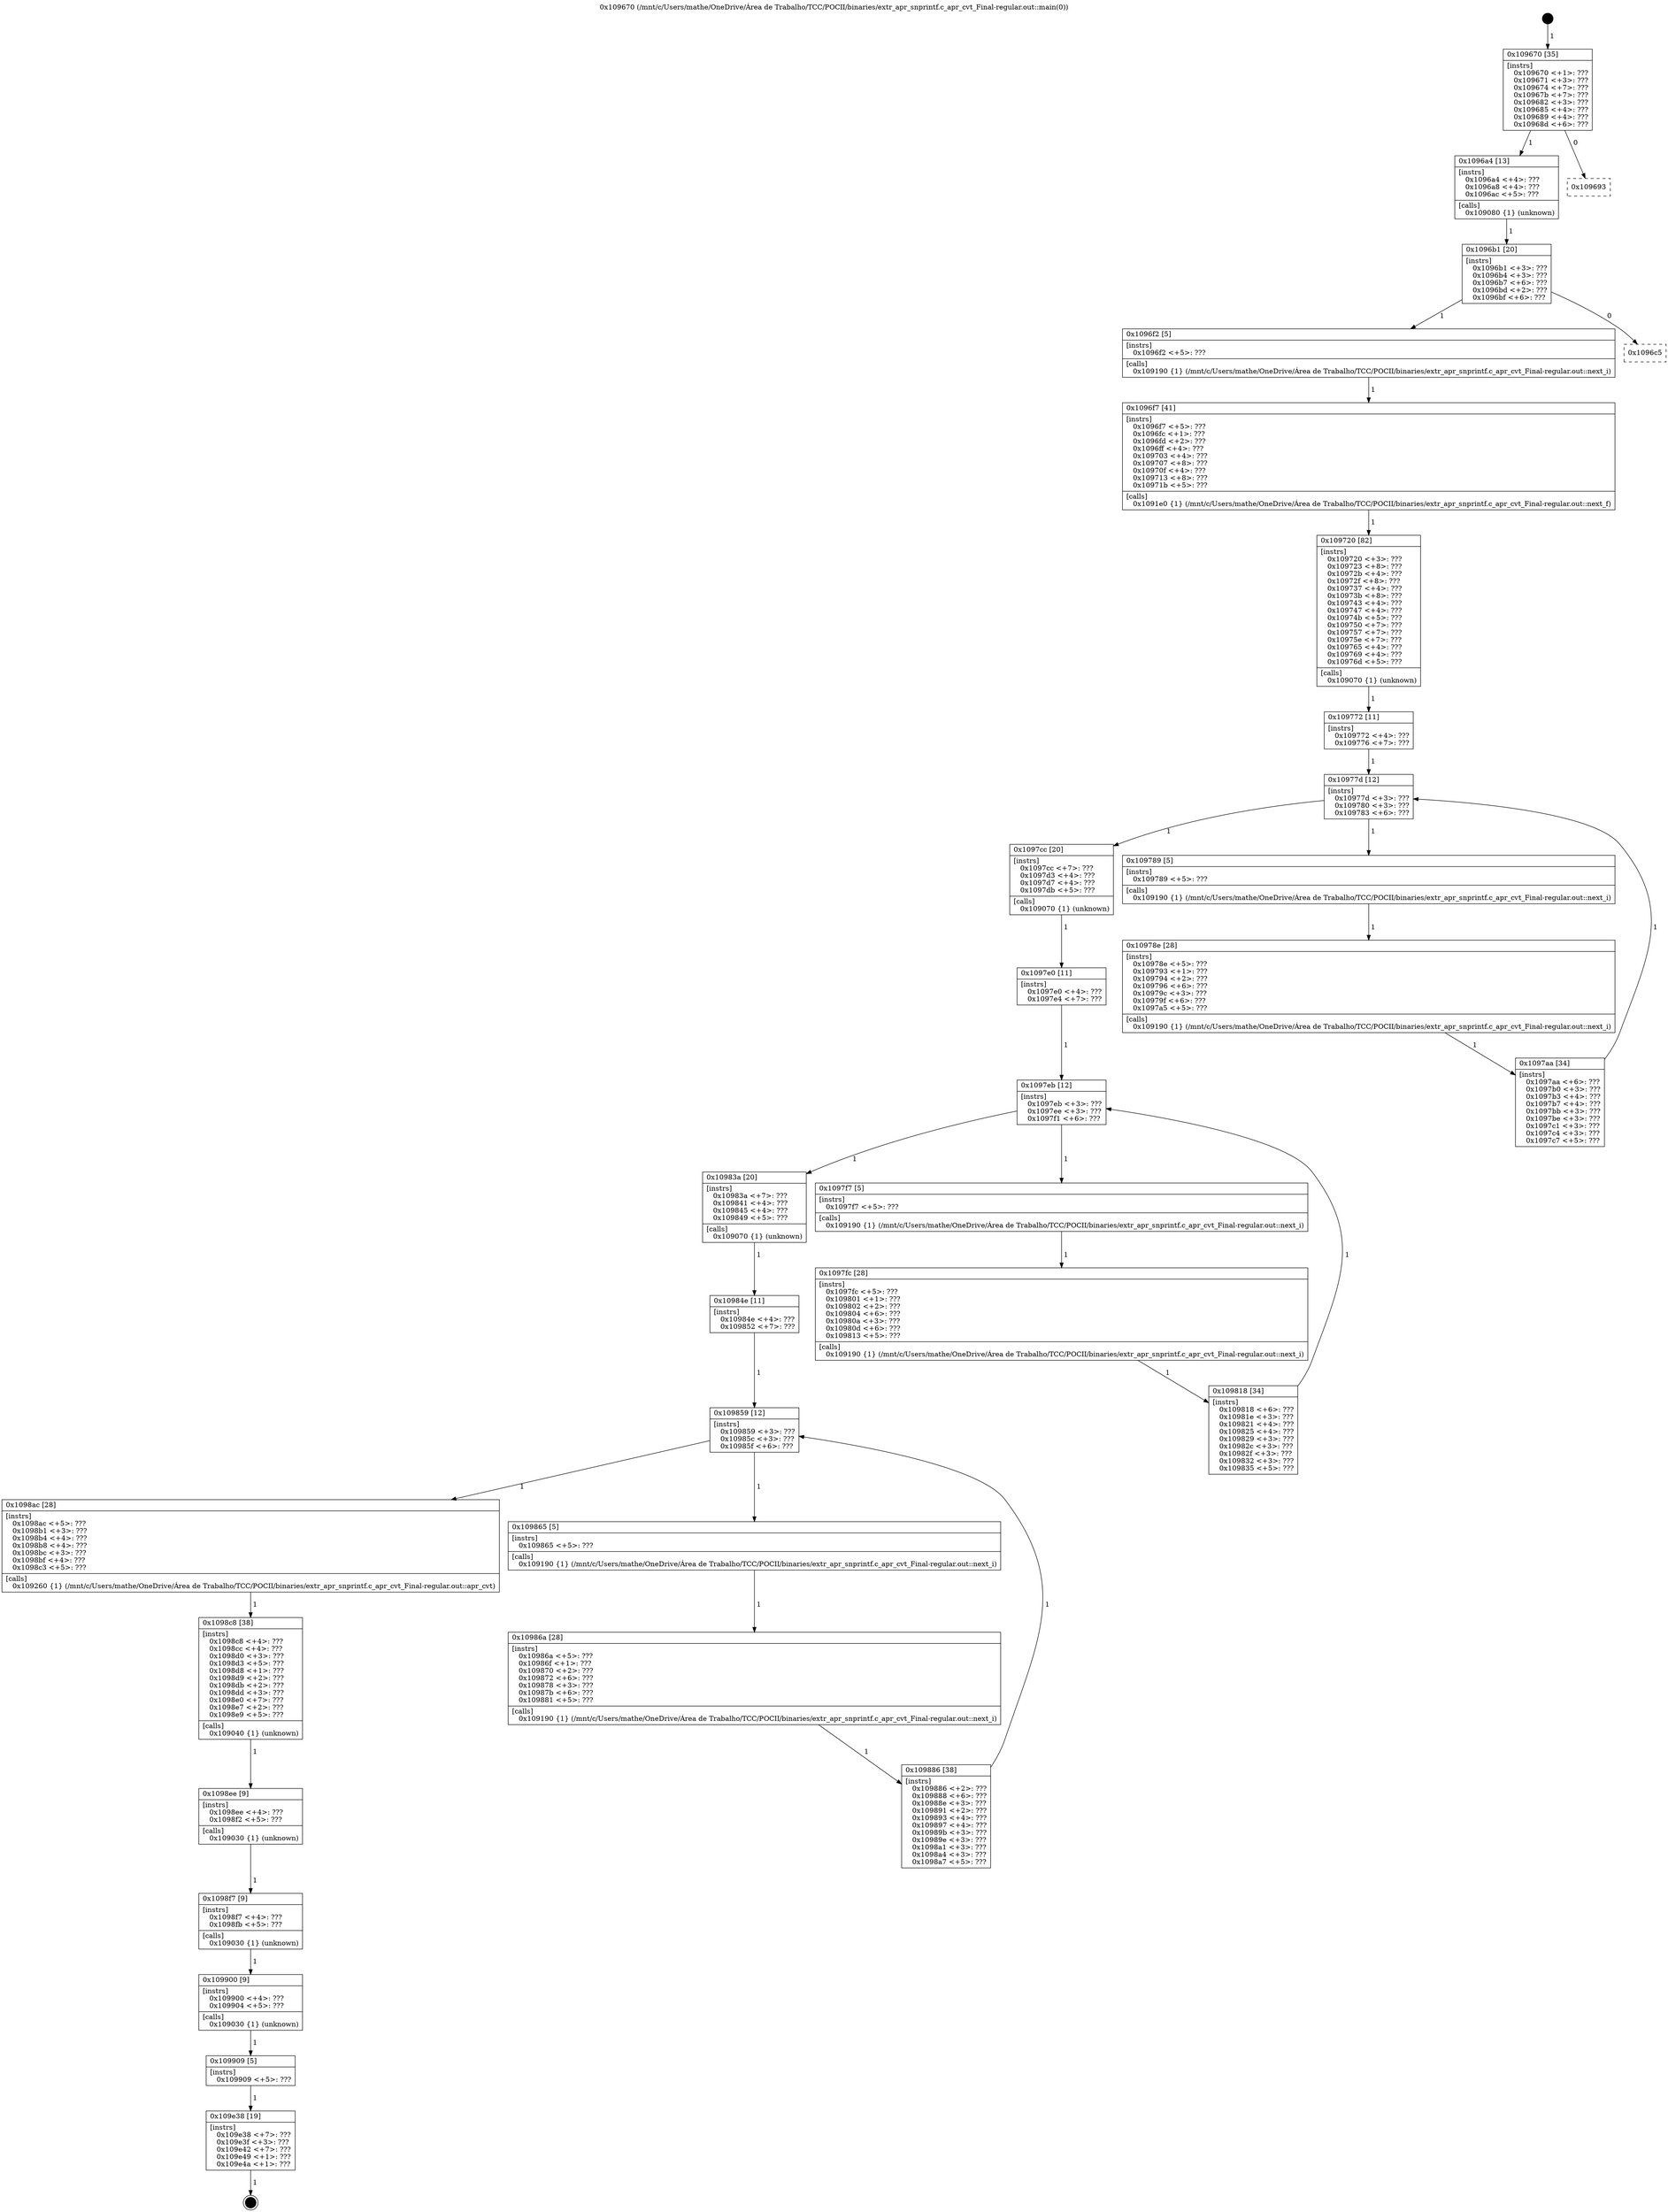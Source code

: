 digraph "0x109670" {
  label = "0x109670 (/mnt/c/Users/mathe/OneDrive/Área de Trabalho/TCC/POCII/binaries/extr_apr_snprintf.c_apr_cvt_Final-regular.out::main(0))"
  labelloc = "t"
  node[shape=record]

  Entry [label="",width=0.3,height=0.3,shape=circle,fillcolor=black,style=filled]
  "0x109670" [label="{
     0x109670 [35]\l
     | [instrs]\l
     &nbsp;&nbsp;0x109670 \<+1\>: ???\l
     &nbsp;&nbsp;0x109671 \<+3\>: ???\l
     &nbsp;&nbsp;0x109674 \<+7\>: ???\l
     &nbsp;&nbsp;0x10967b \<+7\>: ???\l
     &nbsp;&nbsp;0x109682 \<+3\>: ???\l
     &nbsp;&nbsp;0x109685 \<+4\>: ???\l
     &nbsp;&nbsp;0x109689 \<+4\>: ???\l
     &nbsp;&nbsp;0x10968d \<+6\>: ???\l
  }"]
  "0x1096a4" [label="{
     0x1096a4 [13]\l
     | [instrs]\l
     &nbsp;&nbsp;0x1096a4 \<+4\>: ???\l
     &nbsp;&nbsp;0x1096a8 \<+4\>: ???\l
     &nbsp;&nbsp;0x1096ac \<+5\>: ???\l
     | [calls]\l
     &nbsp;&nbsp;0x109080 \{1\} (unknown)\l
  }"]
  "0x109693" [label="{
     0x109693\l
  }", style=dashed]
  "0x1096b1" [label="{
     0x1096b1 [20]\l
     | [instrs]\l
     &nbsp;&nbsp;0x1096b1 \<+3\>: ???\l
     &nbsp;&nbsp;0x1096b4 \<+3\>: ???\l
     &nbsp;&nbsp;0x1096b7 \<+6\>: ???\l
     &nbsp;&nbsp;0x1096bd \<+2\>: ???\l
     &nbsp;&nbsp;0x1096bf \<+6\>: ???\l
  }"]
  "0x1096f2" [label="{
     0x1096f2 [5]\l
     | [instrs]\l
     &nbsp;&nbsp;0x1096f2 \<+5\>: ???\l
     | [calls]\l
     &nbsp;&nbsp;0x109190 \{1\} (/mnt/c/Users/mathe/OneDrive/Área de Trabalho/TCC/POCII/binaries/extr_apr_snprintf.c_apr_cvt_Final-regular.out::next_i)\l
  }"]
  "0x1096c5" [label="{
     0x1096c5\l
  }", style=dashed]
  "0x1096f7" [label="{
     0x1096f7 [41]\l
     | [instrs]\l
     &nbsp;&nbsp;0x1096f7 \<+5\>: ???\l
     &nbsp;&nbsp;0x1096fc \<+1\>: ???\l
     &nbsp;&nbsp;0x1096fd \<+2\>: ???\l
     &nbsp;&nbsp;0x1096ff \<+4\>: ???\l
     &nbsp;&nbsp;0x109703 \<+4\>: ???\l
     &nbsp;&nbsp;0x109707 \<+8\>: ???\l
     &nbsp;&nbsp;0x10970f \<+4\>: ???\l
     &nbsp;&nbsp;0x109713 \<+8\>: ???\l
     &nbsp;&nbsp;0x10971b \<+5\>: ???\l
     | [calls]\l
     &nbsp;&nbsp;0x1091e0 \{1\} (/mnt/c/Users/mathe/OneDrive/Área de Trabalho/TCC/POCII/binaries/extr_apr_snprintf.c_apr_cvt_Final-regular.out::next_f)\l
  }"]
  "0x109720" [label="{
     0x109720 [82]\l
     | [instrs]\l
     &nbsp;&nbsp;0x109720 \<+3\>: ???\l
     &nbsp;&nbsp;0x109723 \<+8\>: ???\l
     &nbsp;&nbsp;0x10972b \<+4\>: ???\l
     &nbsp;&nbsp;0x10972f \<+8\>: ???\l
     &nbsp;&nbsp;0x109737 \<+4\>: ???\l
     &nbsp;&nbsp;0x10973b \<+8\>: ???\l
     &nbsp;&nbsp;0x109743 \<+4\>: ???\l
     &nbsp;&nbsp;0x109747 \<+4\>: ???\l
     &nbsp;&nbsp;0x10974b \<+5\>: ???\l
     &nbsp;&nbsp;0x109750 \<+7\>: ???\l
     &nbsp;&nbsp;0x109757 \<+7\>: ???\l
     &nbsp;&nbsp;0x10975e \<+7\>: ???\l
     &nbsp;&nbsp;0x109765 \<+4\>: ???\l
     &nbsp;&nbsp;0x109769 \<+4\>: ???\l
     &nbsp;&nbsp;0x10976d \<+5\>: ???\l
     | [calls]\l
     &nbsp;&nbsp;0x109070 \{1\} (unknown)\l
  }"]
  "0x10977d" [label="{
     0x10977d [12]\l
     | [instrs]\l
     &nbsp;&nbsp;0x10977d \<+3\>: ???\l
     &nbsp;&nbsp;0x109780 \<+3\>: ???\l
     &nbsp;&nbsp;0x109783 \<+6\>: ???\l
  }"]
  "0x1097cc" [label="{
     0x1097cc [20]\l
     | [instrs]\l
     &nbsp;&nbsp;0x1097cc \<+7\>: ???\l
     &nbsp;&nbsp;0x1097d3 \<+4\>: ???\l
     &nbsp;&nbsp;0x1097d7 \<+4\>: ???\l
     &nbsp;&nbsp;0x1097db \<+5\>: ???\l
     | [calls]\l
     &nbsp;&nbsp;0x109070 \{1\} (unknown)\l
  }"]
  "0x109789" [label="{
     0x109789 [5]\l
     | [instrs]\l
     &nbsp;&nbsp;0x109789 \<+5\>: ???\l
     | [calls]\l
     &nbsp;&nbsp;0x109190 \{1\} (/mnt/c/Users/mathe/OneDrive/Área de Trabalho/TCC/POCII/binaries/extr_apr_snprintf.c_apr_cvt_Final-regular.out::next_i)\l
  }"]
  "0x10978e" [label="{
     0x10978e [28]\l
     | [instrs]\l
     &nbsp;&nbsp;0x10978e \<+5\>: ???\l
     &nbsp;&nbsp;0x109793 \<+1\>: ???\l
     &nbsp;&nbsp;0x109794 \<+2\>: ???\l
     &nbsp;&nbsp;0x109796 \<+6\>: ???\l
     &nbsp;&nbsp;0x10979c \<+3\>: ???\l
     &nbsp;&nbsp;0x10979f \<+6\>: ???\l
     &nbsp;&nbsp;0x1097a5 \<+5\>: ???\l
     | [calls]\l
     &nbsp;&nbsp;0x109190 \{1\} (/mnt/c/Users/mathe/OneDrive/Área de Trabalho/TCC/POCII/binaries/extr_apr_snprintf.c_apr_cvt_Final-regular.out::next_i)\l
  }"]
  "0x1097aa" [label="{
     0x1097aa [34]\l
     | [instrs]\l
     &nbsp;&nbsp;0x1097aa \<+6\>: ???\l
     &nbsp;&nbsp;0x1097b0 \<+3\>: ???\l
     &nbsp;&nbsp;0x1097b3 \<+4\>: ???\l
     &nbsp;&nbsp;0x1097b7 \<+4\>: ???\l
     &nbsp;&nbsp;0x1097bb \<+3\>: ???\l
     &nbsp;&nbsp;0x1097be \<+3\>: ???\l
     &nbsp;&nbsp;0x1097c1 \<+3\>: ???\l
     &nbsp;&nbsp;0x1097c4 \<+3\>: ???\l
     &nbsp;&nbsp;0x1097c7 \<+5\>: ???\l
  }"]
  "0x109772" [label="{
     0x109772 [11]\l
     | [instrs]\l
     &nbsp;&nbsp;0x109772 \<+4\>: ???\l
     &nbsp;&nbsp;0x109776 \<+7\>: ???\l
  }"]
  "0x1097eb" [label="{
     0x1097eb [12]\l
     | [instrs]\l
     &nbsp;&nbsp;0x1097eb \<+3\>: ???\l
     &nbsp;&nbsp;0x1097ee \<+3\>: ???\l
     &nbsp;&nbsp;0x1097f1 \<+6\>: ???\l
  }"]
  "0x10983a" [label="{
     0x10983a [20]\l
     | [instrs]\l
     &nbsp;&nbsp;0x10983a \<+7\>: ???\l
     &nbsp;&nbsp;0x109841 \<+4\>: ???\l
     &nbsp;&nbsp;0x109845 \<+4\>: ???\l
     &nbsp;&nbsp;0x109849 \<+5\>: ???\l
     | [calls]\l
     &nbsp;&nbsp;0x109070 \{1\} (unknown)\l
  }"]
  "0x1097f7" [label="{
     0x1097f7 [5]\l
     | [instrs]\l
     &nbsp;&nbsp;0x1097f7 \<+5\>: ???\l
     | [calls]\l
     &nbsp;&nbsp;0x109190 \{1\} (/mnt/c/Users/mathe/OneDrive/Área de Trabalho/TCC/POCII/binaries/extr_apr_snprintf.c_apr_cvt_Final-regular.out::next_i)\l
  }"]
  "0x1097fc" [label="{
     0x1097fc [28]\l
     | [instrs]\l
     &nbsp;&nbsp;0x1097fc \<+5\>: ???\l
     &nbsp;&nbsp;0x109801 \<+1\>: ???\l
     &nbsp;&nbsp;0x109802 \<+2\>: ???\l
     &nbsp;&nbsp;0x109804 \<+6\>: ???\l
     &nbsp;&nbsp;0x10980a \<+3\>: ???\l
     &nbsp;&nbsp;0x10980d \<+6\>: ???\l
     &nbsp;&nbsp;0x109813 \<+5\>: ???\l
     | [calls]\l
     &nbsp;&nbsp;0x109190 \{1\} (/mnt/c/Users/mathe/OneDrive/Área de Trabalho/TCC/POCII/binaries/extr_apr_snprintf.c_apr_cvt_Final-regular.out::next_i)\l
  }"]
  "0x109818" [label="{
     0x109818 [34]\l
     | [instrs]\l
     &nbsp;&nbsp;0x109818 \<+6\>: ???\l
     &nbsp;&nbsp;0x10981e \<+3\>: ???\l
     &nbsp;&nbsp;0x109821 \<+4\>: ???\l
     &nbsp;&nbsp;0x109825 \<+4\>: ???\l
     &nbsp;&nbsp;0x109829 \<+3\>: ???\l
     &nbsp;&nbsp;0x10982c \<+3\>: ???\l
     &nbsp;&nbsp;0x10982f \<+3\>: ???\l
     &nbsp;&nbsp;0x109832 \<+3\>: ???\l
     &nbsp;&nbsp;0x109835 \<+5\>: ???\l
  }"]
  "0x1097e0" [label="{
     0x1097e0 [11]\l
     | [instrs]\l
     &nbsp;&nbsp;0x1097e0 \<+4\>: ???\l
     &nbsp;&nbsp;0x1097e4 \<+7\>: ???\l
  }"]
  "0x109859" [label="{
     0x109859 [12]\l
     | [instrs]\l
     &nbsp;&nbsp;0x109859 \<+3\>: ???\l
     &nbsp;&nbsp;0x10985c \<+3\>: ???\l
     &nbsp;&nbsp;0x10985f \<+6\>: ???\l
  }"]
  "0x1098ac" [label="{
     0x1098ac [28]\l
     | [instrs]\l
     &nbsp;&nbsp;0x1098ac \<+5\>: ???\l
     &nbsp;&nbsp;0x1098b1 \<+3\>: ???\l
     &nbsp;&nbsp;0x1098b4 \<+4\>: ???\l
     &nbsp;&nbsp;0x1098b8 \<+4\>: ???\l
     &nbsp;&nbsp;0x1098bc \<+3\>: ???\l
     &nbsp;&nbsp;0x1098bf \<+4\>: ???\l
     &nbsp;&nbsp;0x1098c3 \<+5\>: ???\l
     | [calls]\l
     &nbsp;&nbsp;0x109260 \{1\} (/mnt/c/Users/mathe/OneDrive/Área de Trabalho/TCC/POCII/binaries/extr_apr_snprintf.c_apr_cvt_Final-regular.out::apr_cvt)\l
  }"]
  "0x109865" [label="{
     0x109865 [5]\l
     | [instrs]\l
     &nbsp;&nbsp;0x109865 \<+5\>: ???\l
     | [calls]\l
     &nbsp;&nbsp;0x109190 \{1\} (/mnt/c/Users/mathe/OneDrive/Área de Trabalho/TCC/POCII/binaries/extr_apr_snprintf.c_apr_cvt_Final-regular.out::next_i)\l
  }"]
  "0x10986a" [label="{
     0x10986a [28]\l
     | [instrs]\l
     &nbsp;&nbsp;0x10986a \<+5\>: ???\l
     &nbsp;&nbsp;0x10986f \<+1\>: ???\l
     &nbsp;&nbsp;0x109870 \<+2\>: ???\l
     &nbsp;&nbsp;0x109872 \<+6\>: ???\l
     &nbsp;&nbsp;0x109878 \<+3\>: ???\l
     &nbsp;&nbsp;0x10987b \<+6\>: ???\l
     &nbsp;&nbsp;0x109881 \<+5\>: ???\l
     | [calls]\l
     &nbsp;&nbsp;0x109190 \{1\} (/mnt/c/Users/mathe/OneDrive/Área de Trabalho/TCC/POCII/binaries/extr_apr_snprintf.c_apr_cvt_Final-regular.out::next_i)\l
  }"]
  "0x109886" [label="{
     0x109886 [38]\l
     | [instrs]\l
     &nbsp;&nbsp;0x109886 \<+2\>: ???\l
     &nbsp;&nbsp;0x109888 \<+6\>: ???\l
     &nbsp;&nbsp;0x10988e \<+3\>: ???\l
     &nbsp;&nbsp;0x109891 \<+2\>: ???\l
     &nbsp;&nbsp;0x109893 \<+4\>: ???\l
     &nbsp;&nbsp;0x109897 \<+4\>: ???\l
     &nbsp;&nbsp;0x10989b \<+3\>: ???\l
     &nbsp;&nbsp;0x10989e \<+3\>: ???\l
     &nbsp;&nbsp;0x1098a1 \<+3\>: ???\l
     &nbsp;&nbsp;0x1098a4 \<+3\>: ???\l
     &nbsp;&nbsp;0x1098a7 \<+5\>: ???\l
  }"]
  "0x10984e" [label="{
     0x10984e [11]\l
     | [instrs]\l
     &nbsp;&nbsp;0x10984e \<+4\>: ???\l
     &nbsp;&nbsp;0x109852 \<+7\>: ???\l
  }"]
  "0x1098c8" [label="{
     0x1098c8 [38]\l
     | [instrs]\l
     &nbsp;&nbsp;0x1098c8 \<+4\>: ???\l
     &nbsp;&nbsp;0x1098cc \<+4\>: ???\l
     &nbsp;&nbsp;0x1098d0 \<+3\>: ???\l
     &nbsp;&nbsp;0x1098d3 \<+5\>: ???\l
     &nbsp;&nbsp;0x1098d8 \<+1\>: ???\l
     &nbsp;&nbsp;0x1098d9 \<+2\>: ???\l
     &nbsp;&nbsp;0x1098db \<+2\>: ???\l
     &nbsp;&nbsp;0x1098dd \<+3\>: ???\l
     &nbsp;&nbsp;0x1098e0 \<+7\>: ???\l
     &nbsp;&nbsp;0x1098e7 \<+2\>: ???\l
     &nbsp;&nbsp;0x1098e9 \<+5\>: ???\l
     | [calls]\l
     &nbsp;&nbsp;0x109040 \{1\} (unknown)\l
  }"]
  "0x1098ee" [label="{
     0x1098ee [9]\l
     | [instrs]\l
     &nbsp;&nbsp;0x1098ee \<+4\>: ???\l
     &nbsp;&nbsp;0x1098f2 \<+5\>: ???\l
     | [calls]\l
     &nbsp;&nbsp;0x109030 \{1\} (unknown)\l
  }"]
  "0x1098f7" [label="{
     0x1098f7 [9]\l
     | [instrs]\l
     &nbsp;&nbsp;0x1098f7 \<+4\>: ???\l
     &nbsp;&nbsp;0x1098fb \<+5\>: ???\l
     | [calls]\l
     &nbsp;&nbsp;0x109030 \{1\} (unknown)\l
  }"]
  "0x109900" [label="{
     0x109900 [9]\l
     | [instrs]\l
     &nbsp;&nbsp;0x109900 \<+4\>: ???\l
     &nbsp;&nbsp;0x109904 \<+5\>: ???\l
     | [calls]\l
     &nbsp;&nbsp;0x109030 \{1\} (unknown)\l
  }"]
  "0x109909" [label="{
     0x109909 [5]\l
     | [instrs]\l
     &nbsp;&nbsp;0x109909 \<+5\>: ???\l
  }"]
  "0x109e38" [label="{
     0x109e38 [19]\l
     | [instrs]\l
     &nbsp;&nbsp;0x109e38 \<+7\>: ???\l
     &nbsp;&nbsp;0x109e3f \<+3\>: ???\l
     &nbsp;&nbsp;0x109e42 \<+7\>: ???\l
     &nbsp;&nbsp;0x109e49 \<+1\>: ???\l
     &nbsp;&nbsp;0x109e4a \<+1\>: ???\l
  }"]
  Exit [label="",width=0.3,height=0.3,shape=circle,fillcolor=black,style=filled,peripheries=2]
  Entry -> "0x109670" [label=" 1"]
  "0x109670" -> "0x1096a4" [label=" 1"]
  "0x109670" -> "0x109693" [label=" 0"]
  "0x1096a4" -> "0x1096b1" [label=" 1"]
  "0x1096b1" -> "0x1096f2" [label=" 1"]
  "0x1096b1" -> "0x1096c5" [label=" 0"]
  "0x1096f2" -> "0x1096f7" [label=" 1"]
  "0x1096f7" -> "0x109720" [label=" 1"]
  "0x109720" -> "0x109772" [label=" 1"]
  "0x10977d" -> "0x1097cc" [label=" 1"]
  "0x10977d" -> "0x109789" [label=" 1"]
  "0x109789" -> "0x10978e" [label=" 1"]
  "0x10978e" -> "0x1097aa" [label=" 1"]
  "0x109772" -> "0x10977d" [label=" 1"]
  "0x1097aa" -> "0x10977d" [label=" 1"]
  "0x1097cc" -> "0x1097e0" [label=" 1"]
  "0x1097eb" -> "0x10983a" [label=" 1"]
  "0x1097eb" -> "0x1097f7" [label=" 1"]
  "0x1097f7" -> "0x1097fc" [label=" 1"]
  "0x1097fc" -> "0x109818" [label=" 1"]
  "0x1097e0" -> "0x1097eb" [label=" 1"]
  "0x109818" -> "0x1097eb" [label=" 1"]
  "0x10983a" -> "0x10984e" [label=" 1"]
  "0x109859" -> "0x1098ac" [label=" 1"]
  "0x109859" -> "0x109865" [label=" 1"]
  "0x109865" -> "0x10986a" [label=" 1"]
  "0x10986a" -> "0x109886" [label=" 1"]
  "0x10984e" -> "0x109859" [label=" 1"]
  "0x109886" -> "0x109859" [label=" 1"]
  "0x1098ac" -> "0x1098c8" [label=" 1"]
  "0x1098c8" -> "0x1098ee" [label=" 1"]
  "0x1098ee" -> "0x1098f7" [label=" 1"]
  "0x1098f7" -> "0x109900" [label=" 1"]
  "0x109900" -> "0x109909" [label=" 1"]
  "0x109909" -> "0x109e38" [label=" 1"]
  "0x109e38" -> Exit [label=" 1"]
}
